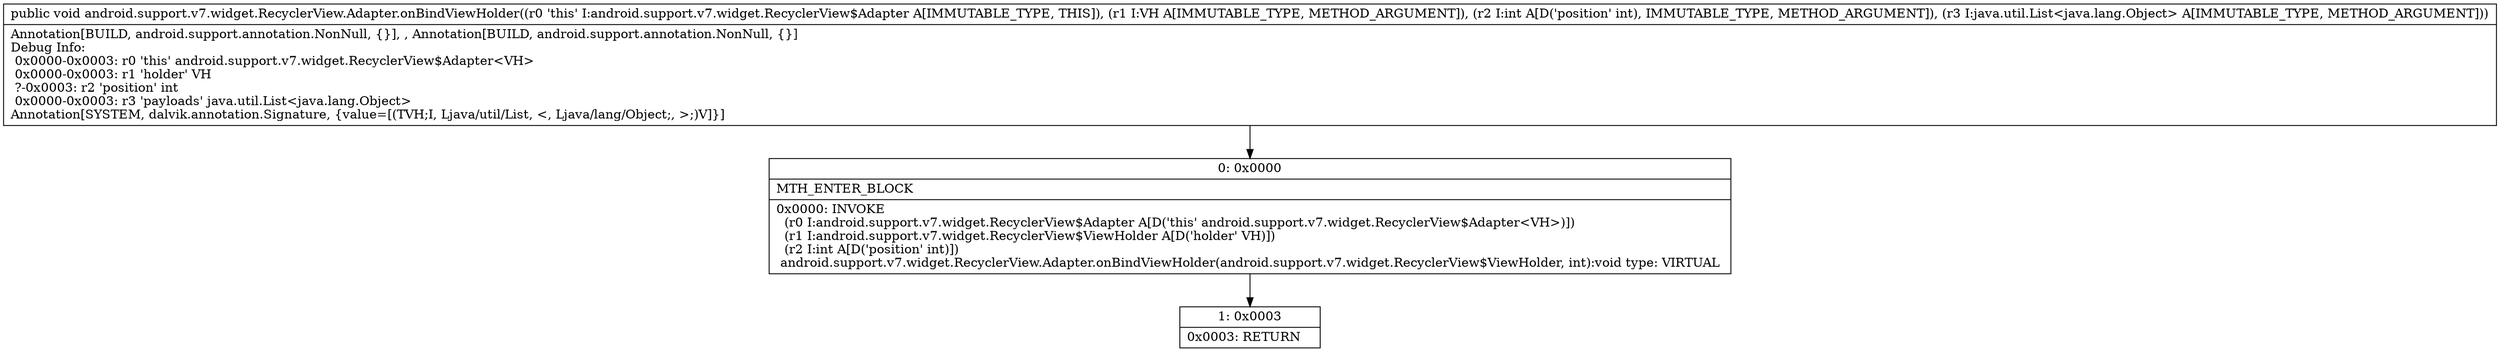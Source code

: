 digraph "CFG forandroid.support.v7.widget.RecyclerView.Adapter.onBindViewHolder(Landroid\/support\/v7\/widget\/RecyclerView$ViewHolder;ILjava\/util\/List;)V" {
Node_0 [shape=record,label="{0\:\ 0x0000|MTH_ENTER_BLOCK\l|0x0000: INVOKE  \l  (r0 I:android.support.v7.widget.RecyclerView$Adapter A[D('this' android.support.v7.widget.RecyclerView$Adapter\<VH\>)])\l  (r1 I:android.support.v7.widget.RecyclerView$ViewHolder A[D('holder' VH)])\l  (r2 I:int A[D('position' int)])\l android.support.v7.widget.RecyclerView.Adapter.onBindViewHolder(android.support.v7.widget.RecyclerView$ViewHolder, int):void type: VIRTUAL \l}"];
Node_1 [shape=record,label="{1\:\ 0x0003|0x0003: RETURN   \l}"];
MethodNode[shape=record,label="{public void android.support.v7.widget.RecyclerView.Adapter.onBindViewHolder((r0 'this' I:android.support.v7.widget.RecyclerView$Adapter A[IMMUTABLE_TYPE, THIS]), (r1 I:VH A[IMMUTABLE_TYPE, METHOD_ARGUMENT]), (r2 I:int A[D('position' int), IMMUTABLE_TYPE, METHOD_ARGUMENT]), (r3 I:java.util.List\<java.lang.Object\> A[IMMUTABLE_TYPE, METHOD_ARGUMENT]))  | Annotation[BUILD, android.support.annotation.NonNull, \{\}], , Annotation[BUILD, android.support.annotation.NonNull, \{\}]\lDebug Info:\l  0x0000\-0x0003: r0 'this' android.support.v7.widget.RecyclerView$Adapter\<VH\>\l  0x0000\-0x0003: r1 'holder' VH\l  ?\-0x0003: r2 'position' int\l  0x0000\-0x0003: r3 'payloads' java.util.List\<java.lang.Object\>\lAnnotation[SYSTEM, dalvik.annotation.Signature, \{value=[(TVH;I, Ljava\/util\/List, \<, Ljava\/lang\/Object;, \>;)V]\}]\l}"];
MethodNode -> Node_0;
Node_0 -> Node_1;
}

